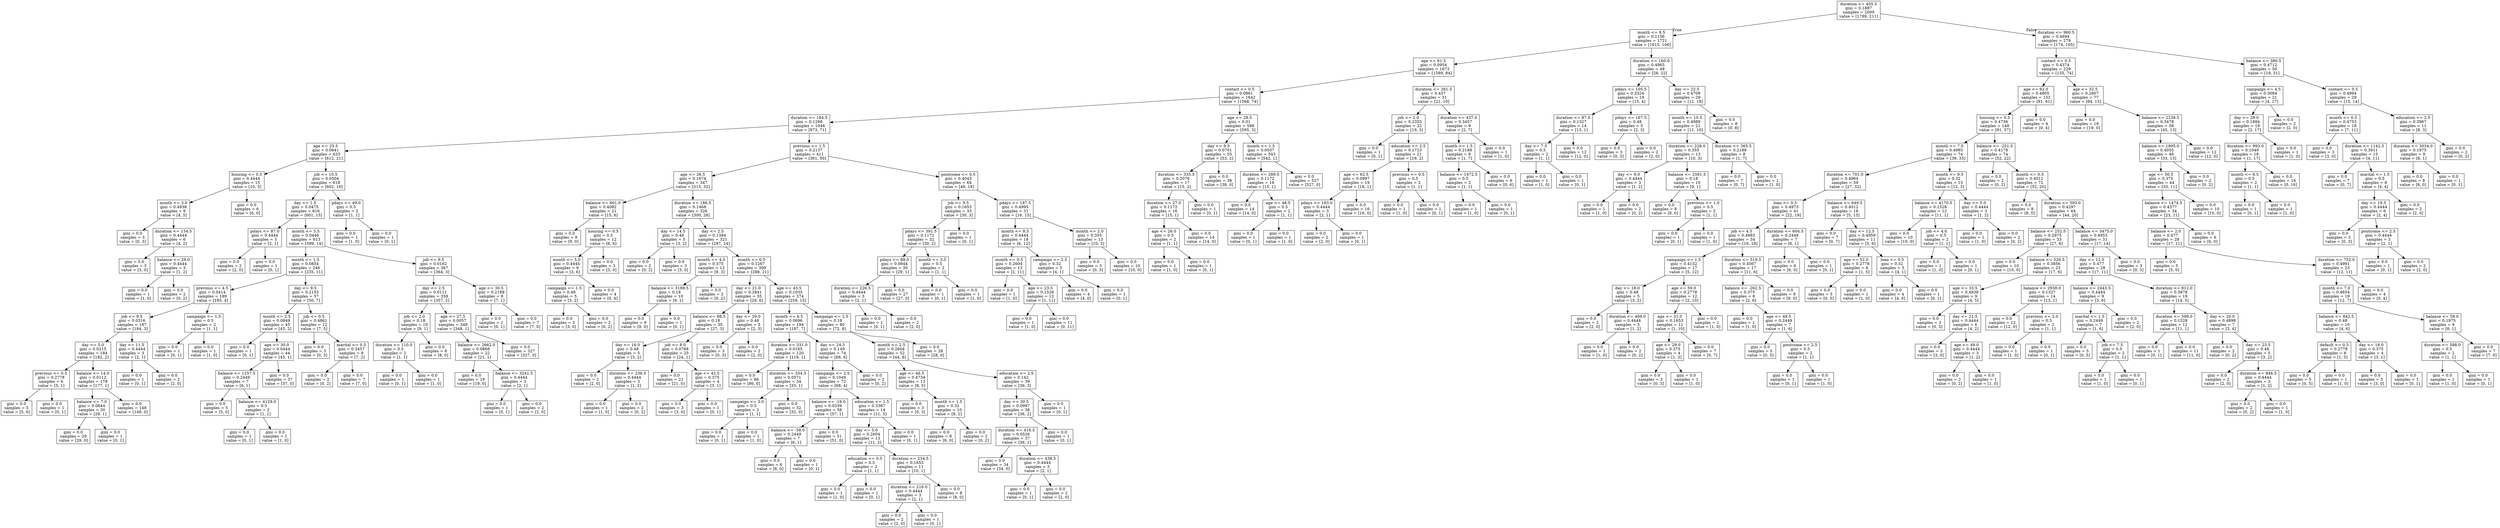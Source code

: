 digraph Tree {
node [shape=box] ;
0 [label="duration <= 455.5\ngini = 0.1887\nsamples = 2000\nvalue = [1789, 211]"] ;
1 [label="month <= 9.5\ngini = 0.1156\nsamples = 1721\nvalue = [1615, 106]"] ;
0 -> 1 [labeldistance=2.5, labelangle=45, headlabel="True"] ;
2 [label="age <= 61.5\ngini = 0.0954\nsamples = 1673\nvalue = [1589, 84]"] ;
1 -> 2 ;
3 [label="contact <= 0.5\ngini = 0.0861\nsamples = 1642\nvalue = [1568, 74]"] ;
2 -> 3 ;
4 [label="duration <= 184.5\ngini = 0.1268\nsamples = 1044\nvalue = [973, 71]"] ;
3 -> 4 ;
5 [label="age <= 25.5\ngini = 0.0641\nsamples = 633\nvalue = [612, 21]"] ;
4 -> 5 ;
6 [label="housing <= 0.5\ngini = 0.4444\nsamples = 15\nvalue = [10, 5]"] ;
5 -> 6 ;
7 [label="month <= 3.0\ngini = 0.4938\nsamples = 9\nvalue = [4, 5]"] ;
6 -> 7 ;
8 [label="gini = 0.0\nsamples = 3\nvalue = [0, 3]"] ;
7 -> 8 ;
9 [label="duration <= 134.5\ngini = 0.4444\nsamples = 6\nvalue = [4, 2]"] ;
7 -> 9 ;
10 [label="gini = 0.0\nsamples = 3\nvalue = [3, 0]"] ;
9 -> 10 ;
11 [label="balance <= 29.0\ngini = 0.4444\nsamples = 3\nvalue = [1, 2]"] ;
9 -> 11 ;
12 [label="gini = 0.0\nsamples = 1\nvalue = [1, 0]"] ;
11 -> 12 ;
13 [label="gini = 0.0\nsamples = 2\nvalue = [0, 2]"] ;
11 -> 13 ;
14 [label="gini = 0.0\nsamples = 6\nvalue = [6, 0]"] ;
6 -> 14 ;
15 [label="job <= 10.5\ngini = 0.0504\nsamples = 618\nvalue = [602, 16]"] ;
5 -> 15 ;
16 [label="day <= 1.5\ngini = 0.0475\nsamples = 616\nvalue = [601, 15]"] ;
15 -> 16 ;
17 [label="pdays <= 87.0\ngini = 0.4444\nsamples = 3\nvalue = [2, 1]"] ;
16 -> 17 ;
18 [label="gini = 0.0\nsamples = 2\nvalue = [2, 0]"] ;
17 -> 18 ;
19 [label="gini = 0.0\nsamples = 1\nvalue = [0, 1]"] ;
17 -> 19 ;
20 [label="month <= 3.5\ngini = 0.0446\nsamples = 613\nvalue = [599, 14]"] ;
16 -> 20 ;
21 [label="month <= 1.5\ngini = 0.0854\nsamples = 246\nvalue = [235, 11]"] ;
20 -> 21 ;
22 [label="previous <= 4.5\ngini = 0.0414\nsamples = 189\nvalue = [185, 4]"] ;
21 -> 22 ;
23 [label="job <= 9.5\ngini = 0.0316\nsamples = 187\nvalue = [184, 3]"] ;
22 -> 23 ;
24 [label="day <= 5.0\ngini = 0.0215\nsamples = 184\nvalue = [182, 2]"] ;
23 -> 24 ;
25 [label="previous <= 0.5\ngini = 0.2778\nsamples = 6\nvalue = [5, 1]"] ;
24 -> 25 ;
26 [label="gini = 0.0\nsamples = 5\nvalue = [5, 0]"] ;
25 -> 26 ;
27 [label="gini = 0.0\nsamples = 1\nvalue = [0, 1]"] ;
25 -> 27 ;
28 [label="balance <= 14.0\ngini = 0.0112\nsamples = 178\nvalue = [177, 1]"] ;
24 -> 28 ;
29 [label="balance <= 7.0\ngini = 0.0644\nsamples = 30\nvalue = [29, 1]"] ;
28 -> 29 ;
30 [label="gini = 0.0\nsamples = 29\nvalue = [29, 0]"] ;
29 -> 30 ;
31 [label="gini = 0.0\nsamples = 1\nvalue = [0, 1]"] ;
29 -> 31 ;
32 [label="gini = 0.0\nsamples = 148\nvalue = [148, 0]"] ;
28 -> 32 ;
33 [label="day <= 11.5\ngini = 0.4444\nsamples = 3\nvalue = [2, 1]"] ;
23 -> 33 ;
34 [label="gini = 0.0\nsamples = 1\nvalue = [0, 1]"] ;
33 -> 34 ;
35 [label="gini = 0.0\nsamples = 2\nvalue = [2, 0]"] ;
33 -> 35 ;
36 [label="campaign <= 1.5\ngini = 0.5\nsamples = 2\nvalue = [1, 1]"] ;
22 -> 36 ;
37 [label="gini = 0.0\nsamples = 1\nvalue = [0, 1]"] ;
36 -> 37 ;
38 [label="gini = 0.0\nsamples = 1\nvalue = [1, 0]"] ;
36 -> 38 ;
39 [label="day <= 9.5\ngini = 0.2155\nsamples = 57\nvalue = [50, 7]"] ;
21 -> 39 ;
40 [label="month <= 2.5\ngini = 0.0849\nsamples = 45\nvalue = [43, 2]"] ;
39 -> 40 ;
41 [label="gini = 0.0\nsamples = 1\nvalue = [0, 1]"] ;
40 -> 41 ;
42 [label="age <= 30.0\ngini = 0.0444\nsamples = 44\nvalue = [43, 1]"] ;
40 -> 42 ;
43 [label="balance <= 1257.5\ngini = 0.2449\nsamples = 7\nvalue = [6, 1]"] ;
42 -> 43 ;
44 [label="gini = 0.0\nsamples = 5\nvalue = [5, 0]"] ;
43 -> 44 ;
45 [label="balance <= 4129.0\ngini = 0.5\nsamples = 2\nvalue = [1, 1]"] ;
43 -> 45 ;
46 [label="gini = 0.0\nsamples = 1\nvalue = [0, 1]"] ;
45 -> 46 ;
47 [label="gini = 0.0\nsamples = 1\nvalue = [1, 0]"] ;
45 -> 47 ;
48 [label="gini = 0.0\nsamples = 37\nvalue = [37, 0]"] ;
42 -> 48 ;
49 [label="job <= 0.5\ngini = 0.4861\nsamples = 12\nvalue = [7, 5]"] ;
39 -> 49 ;
50 [label="gini = 0.0\nsamples = 3\nvalue = [0, 3]"] ;
49 -> 50 ;
51 [label="marital <= 0.5\ngini = 0.3457\nsamples = 9\nvalue = [7, 2]"] ;
49 -> 51 ;
52 [label="gini = 0.0\nsamples = 2\nvalue = [0, 2]"] ;
51 -> 52 ;
53 [label="gini = 0.0\nsamples = 7\nvalue = [7, 0]"] ;
51 -> 53 ;
54 [label="job <= 9.5\ngini = 0.0162\nsamples = 367\nvalue = [364, 3]"] ;
20 -> 54 ;
55 [label="day <= 2.5\ngini = 0.0111\nsamples = 359\nvalue = [357, 2]"] ;
54 -> 55 ;
56 [label="job <= 2.0\ngini = 0.18\nsamples = 10\nvalue = [9, 1]"] ;
55 -> 56 ;
57 [label="duration <= 110.0\ngini = 0.5\nsamples = 2\nvalue = [1, 1]"] ;
56 -> 57 ;
58 [label="gini = 0.0\nsamples = 1\nvalue = [0, 1]"] ;
57 -> 58 ;
59 [label="gini = 0.0\nsamples = 1\nvalue = [1, 0]"] ;
57 -> 59 ;
60 [label="gini = 0.0\nsamples = 8\nvalue = [8, 0]"] ;
56 -> 60 ;
61 [label="age <= 27.5\ngini = 0.0057\nsamples = 349\nvalue = [348, 1]"] ;
55 -> 61 ;
62 [label="balance <= 2662.0\ngini = 0.0868\nsamples = 22\nvalue = [21, 1]"] ;
61 -> 62 ;
63 [label="gini = 0.0\nsamples = 19\nvalue = [19, 0]"] ;
62 -> 63 ;
64 [label="balance <= 3241.5\ngini = 0.4444\nsamples = 3\nvalue = [2, 1]"] ;
62 -> 64 ;
65 [label="gini = 0.0\nsamples = 1\nvalue = [0, 1]"] ;
64 -> 65 ;
66 [label="gini = 0.0\nsamples = 2\nvalue = [2, 0]"] ;
64 -> 66 ;
67 [label="gini = 0.0\nsamples = 327\nvalue = [327, 0]"] ;
61 -> 67 ;
68 [label="age <= 30.5\ngini = 0.2188\nsamples = 8\nvalue = [7, 1]"] ;
54 -> 68 ;
69 [label="gini = 0.0\nsamples = 1\nvalue = [0, 1]"] ;
68 -> 69 ;
70 [label="gini = 0.0\nsamples = 7\nvalue = [7, 0]"] ;
68 -> 70 ;
71 [label="pdays <= 49.0\ngini = 0.5\nsamples = 2\nvalue = [1, 1]"] ;
15 -> 71 ;
72 [label="gini = 0.0\nsamples = 1\nvalue = [1, 0]"] ;
71 -> 72 ;
73 [label="gini = 0.0\nsamples = 1\nvalue = [0, 1]"] ;
71 -> 73 ;
74 [label="previous <= 1.5\ngini = 0.2137\nsamples = 411\nvalue = [361, 50]"] ;
4 -> 74 ;
75 [label="age <= 26.5\ngini = 0.1674\nsamples = 347\nvalue = [315, 32]"] ;
74 -> 75 ;
76 [label="balance <= 601.0\ngini = 0.4082\nsamples = 21\nvalue = [15, 6]"] ;
75 -> 76 ;
77 [label="gini = 0.0\nsamples = 9\nvalue = [9, 0]"] ;
76 -> 77 ;
78 [label="housing <= 0.5\ngini = 0.5\nsamples = 12\nvalue = [6, 6]"] ;
76 -> 78 ;
79 [label="month <= 5.0\ngini = 0.4444\nsamples = 9\nvalue = [3, 6]"] ;
78 -> 79 ;
80 [label="campaign <= 1.5\ngini = 0.48\nsamples = 5\nvalue = [3, 2]"] ;
79 -> 80 ;
81 [label="gini = 0.0\nsamples = 3\nvalue = [3, 0]"] ;
80 -> 81 ;
82 [label="gini = 0.0\nsamples = 2\nvalue = [0, 2]"] ;
80 -> 82 ;
83 [label="gini = 0.0\nsamples = 4\nvalue = [0, 4]"] ;
79 -> 83 ;
84 [label="gini = 0.0\nsamples = 3\nvalue = [3, 0]"] ;
78 -> 84 ;
85 [label="duration <= 186.5\ngini = 0.1468\nsamples = 326\nvalue = [300, 26]"] ;
75 -> 85 ;
86 [label="day <= 14.5\ngini = 0.48\nsamples = 5\nvalue = [3, 2]"] ;
85 -> 86 ;
87 [label="gini = 0.0\nsamples = 2\nvalue = [0, 2]"] ;
86 -> 87 ;
88 [label="gini = 0.0\nsamples = 3\nvalue = [3, 0]"] ;
86 -> 88 ;
89 [label="day <= 2.5\ngini = 0.1384\nsamples = 321\nvalue = [297, 24]"] ;
85 -> 89 ;
90 [label="month <= 4.0\ngini = 0.375\nsamples = 12\nvalue = [9, 3]"] ;
89 -> 90 ;
91 [label="balance <= 3189.5\ngini = 0.18\nsamples = 10\nvalue = [9, 1]"] ;
90 -> 91 ;
92 [label="gini = 0.0\nsamples = 9\nvalue = [9, 0]"] ;
91 -> 92 ;
93 [label="gini = 0.0\nsamples = 1\nvalue = [0, 1]"] ;
91 -> 93 ;
94 [label="gini = 0.0\nsamples = 2\nvalue = [0, 2]"] ;
90 -> 94 ;
95 [label="month <= 0.5\ngini = 0.1267\nsamples = 309\nvalue = [288, 21]"] ;
89 -> 95 ;
96 [label="day <= 21.0\ngini = 0.2841\nsamples = 35\nvalue = [29, 6]"] ;
95 -> 96 ;
97 [label="balance <= 88.5\ngini = 0.18\nsamples = 30\nvalue = [27, 3]"] ;
96 -> 97 ;
98 [label="day <= 16.0\ngini = 0.48\nsamples = 5\nvalue = [3, 2]"] ;
97 -> 98 ;
99 [label="gini = 0.0\nsamples = 2\nvalue = [2, 0]"] ;
98 -> 99 ;
100 [label="duration <= 236.5\ngini = 0.4444\nsamples = 3\nvalue = [1, 2]"] ;
98 -> 100 ;
101 [label="gini = 0.0\nsamples = 1\nvalue = [1, 0]"] ;
100 -> 101 ;
102 [label="gini = 0.0\nsamples = 2\nvalue = [0, 2]"] ;
100 -> 102 ;
103 [label="job <= 8.0\ngini = 0.0768\nsamples = 25\nvalue = [24, 1]"] ;
97 -> 103 ;
104 [label="gini = 0.0\nsamples = 21\nvalue = [21, 0]"] ;
103 -> 104 ;
105 [label="age <= 42.5\ngini = 0.375\nsamples = 4\nvalue = [3, 1]"] ;
103 -> 105 ;
106 [label="gini = 0.0\nsamples = 3\nvalue = [3, 0]"] ;
105 -> 106 ;
107 [label="gini = 0.0\nsamples = 1\nvalue = [0, 1]"] ;
105 -> 107 ;
108 [label="day <= 29.0\ngini = 0.48\nsamples = 5\nvalue = [2, 3]"] ;
96 -> 108 ;
109 [label="gini = 0.0\nsamples = 3\nvalue = [0, 3]"] ;
108 -> 109 ;
110 [label="gini = 0.0\nsamples = 2\nvalue = [2, 0]"] ;
108 -> 110 ;
111 [label="age <= 43.5\ngini = 0.1035\nsamples = 274\nvalue = [259, 15]"] ;
95 -> 111 ;
112 [label="month <= 6.5\ngini = 0.0696\nsamples = 194\nvalue = [187, 7]"] ;
111 -> 112 ;
113 [label="duration <= 331.0\ngini = 0.0165\nsamples = 120\nvalue = [119, 1]"] ;
112 -> 113 ;
114 [label="gini = 0.0\nsamples = 86\nvalue = [86, 0]"] ;
113 -> 114 ;
115 [label="duration <= 334.5\ngini = 0.0571\nsamples = 34\nvalue = [33, 1]"] ;
113 -> 115 ;
116 [label="campaign <= 3.0\ngini = 0.5\nsamples = 2\nvalue = [1, 1]"] ;
115 -> 116 ;
117 [label="gini = 0.0\nsamples = 1\nvalue = [0, 1]"] ;
116 -> 117 ;
118 [label="gini = 0.0\nsamples = 1\nvalue = [1, 0]"] ;
116 -> 118 ;
119 [label="gini = 0.0\nsamples = 32\nvalue = [32, 0]"] ;
115 -> 119 ;
120 [label="day <= 24.5\ngini = 0.149\nsamples = 74\nvalue = [68, 6]"] ;
112 -> 120 ;
121 [label="campaign <= 2.5\ngini = 0.1049\nsamples = 72\nvalue = [68, 4]"] ;
120 -> 121 ;
122 [label="balance <= -19.0\ngini = 0.0339\nsamples = 58\nvalue = [57, 1]"] ;
121 -> 122 ;
123 [label="balance <= -58.0\ngini = 0.2449\nsamples = 7\nvalue = [6, 1]"] ;
122 -> 123 ;
124 [label="gini = 0.0\nsamples = 6\nvalue = [6, 0]"] ;
123 -> 124 ;
125 [label="gini = 0.0\nsamples = 1\nvalue = [0, 1]"] ;
123 -> 125 ;
126 [label="gini = 0.0\nsamples = 51\nvalue = [51, 0]"] ;
122 -> 126 ;
127 [label="education <= 1.5\ngini = 0.3367\nsamples = 14\nvalue = [11, 3]"] ;
121 -> 127 ;
128 [label="day <= 5.0\ngini = 0.2604\nsamples = 13\nvalue = [11, 2]"] ;
127 -> 128 ;
129 [label="education <= 0.5\ngini = 0.5\nsamples = 2\nvalue = [1, 1]"] ;
128 -> 129 ;
130 [label="gini = 0.0\nsamples = 1\nvalue = [1, 0]"] ;
129 -> 130 ;
131 [label="gini = 0.0\nsamples = 1\nvalue = [0, 1]"] ;
129 -> 131 ;
132 [label="duration <= 234.5\ngini = 0.1653\nsamples = 11\nvalue = [10, 1]"] ;
128 -> 132 ;
133 [label="duration <= 216.0\ngini = 0.4444\nsamples = 3\nvalue = [2, 1]"] ;
132 -> 133 ;
134 [label="gini = 0.0\nsamples = 2\nvalue = [2, 0]"] ;
133 -> 134 ;
135 [label="gini = 0.0\nsamples = 1\nvalue = [0, 1]"] ;
133 -> 135 ;
136 [label="gini = 0.0\nsamples = 8\nvalue = [8, 0]"] ;
132 -> 136 ;
137 [label="gini = 0.0\nsamples = 1\nvalue = [0, 1]"] ;
127 -> 137 ;
138 [label="gini = 0.0\nsamples = 2\nvalue = [0, 2]"] ;
120 -> 138 ;
139 [label="campaign <= 2.5\ngini = 0.18\nsamples = 80\nvalue = [72, 8]"] ;
111 -> 139 ;
140 [label="month <= 2.5\ngini = 0.2604\nsamples = 52\nvalue = [44, 8]"] ;
139 -> 140 ;
141 [label="age <= 46.5\ngini = 0.4734\nsamples = 13\nvalue = [8, 5]"] ;
140 -> 141 ;
142 [label="gini = 0.0\nsamples = 3\nvalue = [0, 3]"] ;
141 -> 142 ;
143 [label="month <= 1.5\ngini = 0.32\nsamples = 10\nvalue = [8, 2]"] ;
141 -> 143 ;
144 [label="gini = 0.0\nsamples = 8\nvalue = [8, 0]"] ;
143 -> 144 ;
145 [label="gini = 0.0\nsamples = 2\nvalue = [0, 2]"] ;
143 -> 145 ;
146 [label="education <= 2.5\ngini = 0.142\nsamples = 39\nvalue = [36, 3]"] ;
140 -> 146 ;
147 [label="day <= 30.5\ngini = 0.0997\nsamples = 38\nvalue = [36, 2]"] ;
146 -> 147 ;
148 [label="duration <= 416.5\ngini = 0.0526\nsamples = 37\nvalue = [36, 1]"] ;
147 -> 148 ;
149 [label="gini = 0.0\nsamples = 34\nvalue = [34, 0]"] ;
148 -> 149 ;
150 [label="duration <= 438.5\ngini = 0.4444\nsamples = 3\nvalue = [2, 1]"] ;
148 -> 150 ;
151 [label="gini = 0.0\nsamples = 1\nvalue = [0, 1]"] ;
150 -> 151 ;
152 [label="gini = 0.0\nsamples = 2\nvalue = [2, 0]"] ;
150 -> 152 ;
153 [label="gini = 0.0\nsamples = 1\nvalue = [0, 1]"] ;
147 -> 153 ;
154 [label="gini = 0.0\nsamples = 1\nvalue = [0, 1]"] ;
146 -> 154 ;
155 [label="gini = 0.0\nsamples = 28\nvalue = [28, 0]"] ;
139 -> 155 ;
156 [label="poutcome <= 0.5\ngini = 0.4043\nsamples = 64\nvalue = [46, 18]"] ;
74 -> 156 ;
157 [label="job <= 9.5\ngini = 0.1653\nsamples = 33\nvalue = [30, 3]"] ;
156 -> 157 ;
158 [label="pdays <= 391.5\ngini = 0.1172\nsamples = 32\nvalue = [30, 2]"] ;
157 -> 158 ;
159 [label="pdays <= 89.0\ngini = 0.0644\nsamples = 30\nvalue = [29, 1]"] ;
158 -> 159 ;
160 [label="duration <= 226.5\ngini = 0.4444\nsamples = 3\nvalue = [2, 1]"] ;
159 -> 160 ;
161 [label="gini = 0.0\nsamples = 1\nvalue = [0, 1]"] ;
160 -> 161 ;
162 [label="gini = 0.0\nsamples = 2\nvalue = [2, 0]"] ;
160 -> 162 ;
163 [label="gini = 0.0\nsamples = 27\nvalue = [27, 0]"] ;
159 -> 163 ;
164 [label="month <= 3.5\ngini = 0.5\nsamples = 2\nvalue = [1, 1]"] ;
158 -> 164 ;
165 [label="gini = 0.0\nsamples = 1\nvalue = [0, 1]"] ;
164 -> 165 ;
166 [label="gini = 0.0\nsamples = 1\nvalue = [1, 0]"] ;
164 -> 166 ;
167 [label="gini = 0.0\nsamples = 1\nvalue = [0, 1]"] ;
157 -> 167 ;
168 [label="pdays <= 187.5\ngini = 0.4995\nsamples = 31\nvalue = [16, 15]"] ;
156 -> 168 ;
169 [label="month <= 8.5\ngini = 0.4444\nsamples = 18\nvalue = [6, 12]"] ;
168 -> 169 ;
170 [label="month <= 0.5\ngini = 0.2604\nsamples = 13\nvalue = [2, 11]"] ;
169 -> 170 ;
171 [label="gini = 0.0\nsamples = 1\nvalue = [1, 0]"] ;
170 -> 171 ;
172 [label="age <= 23.5\ngini = 0.1528\nsamples = 12\nvalue = [1, 11]"] ;
170 -> 172 ;
173 [label="gini = 0.0\nsamples = 1\nvalue = [1, 0]"] ;
172 -> 173 ;
174 [label="gini = 0.0\nsamples = 11\nvalue = [0, 11]"] ;
172 -> 174 ;
175 [label="campaign <= 2.5\ngini = 0.32\nsamples = 5\nvalue = [4, 1]"] ;
169 -> 175 ;
176 [label="gini = 0.0\nsamples = 4\nvalue = [4, 0]"] ;
175 -> 176 ;
177 [label="gini = 0.0\nsamples = 1\nvalue = [0, 1]"] ;
175 -> 177 ;
178 [label="month <= 2.0\ngini = 0.355\nsamples = 13\nvalue = [10, 3]"] ;
168 -> 178 ;
179 [label="gini = 0.0\nsamples = 3\nvalue = [0, 3]"] ;
178 -> 179 ;
180 [label="gini = 0.0\nsamples = 10\nvalue = [10, 0]"] ;
178 -> 180 ;
181 [label="age <= 28.5\ngini = 0.01\nsamples = 598\nvalue = [595, 3]"] ;
3 -> 181 ;
182 [label="day <= 9.5\ngini = 0.0701\nsamples = 55\nvalue = [53, 2]"] ;
181 -> 182 ;
183 [label="duration <= 333.5\ngini = 0.2076\nsamples = 17\nvalue = [15, 2]"] ;
182 -> 183 ;
184 [label="duration <= 27.0\ngini = 0.1172\nsamples = 16\nvalue = [15, 1]"] ;
183 -> 184 ;
185 [label="age <= 26.0\ngini = 0.5\nsamples = 2\nvalue = [1, 1]"] ;
184 -> 185 ;
186 [label="gini = 0.0\nsamples = 1\nvalue = [1, 0]"] ;
185 -> 186 ;
187 [label="gini = 0.0\nsamples = 1\nvalue = [0, 1]"] ;
185 -> 187 ;
188 [label="gini = 0.0\nsamples = 14\nvalue = [14, 0]"] ;
184 -> 188 ;
189 [label="gini = 0.0\nsamples = 1\nvalue = [0, 1]"] ;
183 -> 189 ;
190 [label="gini = 0.0\nsamples = 38\nvalue = [38, 0]"] ;
182 -> 190 ;
191 [label="month <= 1.5\ngini = 0.0037\nsamples = 543\nvalue = [542, 1]"] ;
181 -> 191 ;
192 [label="duration <= 289.5\ngini = 0.1172\nsamples = 16\nvalue = [15, 1]"] ;
191 -> 192 ;
193 [label="gini = 0.0\nsamples = 14\nvalue = [14, 0]"] ;
192 -> 193 ;
194 [label="age <= 48.5\ngini = 0.5\nsamples = 2\nvalue = [1, 1]"] ;
192 -> 194 ;
195 [label="gini = 0.0\nsamples = 1\nvalue = [0, 1]"] ;
194 -> 195 ;
196 [label="gini = 0.0\nsamples = 1\nvalue = [1, 0]"] ;
194 -> 196 ;
197 [label="gini = 0.0\nsamples = 527\nvalue = [527, 0]"] ;
191 -> 197 ;
198 [label="duration <= 261.5\ngini = 0.437\nsamples = 31\nvalue = [21, 10]"] ;
2 -> 198 ;
199 [label="job <= 2.0\ngini = 0.2355\nsamples = 22\nvalue = [19, 3]"] ;
198 -> 199 ;
200 [label="gini = 0.0\nsamples = 1\nvalue = [0, 1]"] ;
199 -> 200 ;
201 [label="education <= 2.5\ngini = 0.1723\nsamples = 21\nvalue = [19, 2]"] ;
199 -> 201 ;
202 [label="age <= 62.5\ngini = 0.0997\nsamples = 19\nvalue = [18, 1]"] ;
201 -> 202 ;
203 [label="pdays <= 183.0\ngini = 0.4444\nsamples = 3\nvalue = [2, 1]"] ;
202 -> 203 ;
204 [label="gini = 0.0\nsamples = 2\nvalue = [2, 0]"] ;
203 -> 204 ;
205 [label="gini = 0.0\nsamples = 1\nvalue = [0, 1]"] ;
203 -> 205 ;
206 [label="gini = 0.0\nsamples = 16\nvalue = [16, 0]"] ;
202 -> 206 ;
207 [label="previous <= 0.5\ngini = 0.5\nsamples = 2\nvalue = [1, 1]"] ;
201 -> 207 ;
208 [label="gini = 0.0\nsamples = 1\nvalue = [1, 0]"] ;
207 -> 208 ;
209 [label="gini = 0.0\nsamples = 1\nvalue = [0, 1]"] ;
207 -> 209 ;
210 [label="duration <= 437.0\ngini = 0.3457\nsamples = 9\nvalue = [2, 7]"] ;
198 -> 210 ;
211 [label="month <= 1.5\ngini = 0.2188\nsamples = 8\nvalue = [1, 7]"] ;
210 -> 211 ;
212 [label="balance <= 1472.5\ngini = 0.5\nsamples = 2\nvalue = [1, 1]"] ;
211 -> 212 ;
213 [label="gini = 0.0\nsamples = 1\nvalue = [1, 0]"] ;
212 -> 213 ;
214 [label="gini = 0.0\nsamples = 1\nvalue = [0, 1]"] ;
212 -> 214 ;
215 [label="gini = 0.0\nsamples = 6\nvalue = [0, 6]"] ;
211 -> 215 ;
216 [label="gini = 0.0\nsamples = 1\nvalue = [1, 0]"] ;
210 -> 216 ;
217 [label="duration <= 160.0\ngini = 0.4965\nsamples = 48\nvalue = [26, 22]"] ;
1 -> 217 ;
218 [label="pdays <= 105.5\ngini = 0.3324\nsamples = 19\nvalue = [15, 4]"] ;
217 -> 218 ;
219 [label="duration <= 87.0\ngini = 0.1327\nsamples = 14\nvalue = [13, 1]"] ;
218 -> 219 ;
220 [label="day <= 7.5\ngini = 0.5\nsamples = 2\nvalue = [1, 1]"] ;
219 -> 220 ;
221 [label="gini = 0.0\nsamples = 1\nvalue = [1, 0]"] ;
220 -> 221 ;
222 [label="gini = 0.0\nsamples = 1\nvalue = [0, 1]"] ;
220 -> 222 ;
223 [label="gini = 0.0\nsamples = 12\nvalue = [12, 0]"] ;
219 -> 223 ;
224 [label="pdays <= 167.5\ngini = 0.48\nsamples = 5\nvalue = [2, 3]"] ;
218 -> 224 ;
225 [label="gini = 0.0\nsamples = 3\nvalue = [0, 3]"] ;
224 -> 225 ;
226 [label="gini = 0.0\nsamples = 2\nvalue = [2, 0]"] ;
224 -> 226 ;
227 [label="day <= 22.5\ngini = 0.4709\nsamples = 29\nvalue = [11, 18]"] ;
217 -> 227 ;
228 [label="month <= 10.5\ngini = 0.4989\nsamples = 21\nvalue = [11, 10]"] ;
227 -> 228 ;
229 [label="duration <= 228.0\ngini = 0.355\nsamples = 13\nvalue = [10, 3]"] ;
228 -> 229 ;
230 [label="day <= 9.0\ngini = 0.4444\nsamples = 3\nvalue = [1, 2]"] ;
229 -> 230 ;
231 [label="gini = 0.0\nsamples = 1\nvalue = [1, 0]"] ;
230 -> 231 ;
232 [label="gini = 0.0\nsamples = 2\nvalue = [0, 2]"] ;
230 -> 232 ;
233 [label="balance <= 2591.5\ngini = 0.18\nsamples = 10\nvalue = [9, 1]"] ;
229 -> 233 ;
234 [label="gini = 0.0\nsamples = 8\nvalue = [8, 0]"] ;
233 -> 234 ;
235 [label="previous <= 1.0\ngini = 0.5\nsamples = 2\nvalue = [1, 1]"] ;
233 -> 235 ;
236 [label="gini = 0.0\nsamples = 1\nvalue = [0, 1]"] ;
235 -> 236 ;
237 [label="gini = 0.0\nsamples = 1\nvalue = [1, 0]"] ;
235 -> 237 ;
238 [label="duration <= 365.5\ngini = 0.2188\nsamples = 8\nvalue = [1, 7]"] ;
228 -> 238 ;
239 [label="gini = 0.0\nsamples = 7\nvalue = [0, 7]"] ;
238 -> 239 ;
240 [label="gini = 0.0\nsamples = 1\nvalue = [1, 0]"] ;
238 -> 240 ;
241 [label="gini = 0.0\nsamples = 8\nvalue = [0, 8]"] ;
227 -> 241 ;
242 [label="duration <= 960.5\ngini = 0.4694\nsamples = 279\nvalue = [174, 105]"] ;
0 -> 242 [labeldistance=2.5, labelangle=-45, headlabel="False"] ;
243 [label="contact <= 0.5\ngini = 0.4374\nsamples = 229\nvalue = [155, 74]"] ;
242 -> 243 ;
244 [label="age <= 62.0\ngini = 0.4805\nsamples = 152\nvalue = [91, 61]"] ;
243 -> 244 ;
245 [label="housing <= 0.5\ngini = 0.4736\nsamples = 148\nvalue = [91, 57]"] ;
244 -> 245 ;
246 [label="month <= 7.5\ngini = 0.4985\nsamples = 74\nvalue = [39, 35]"] ;
245 -> 246 ;
247 [label="duration <= 701.0\ngini = 0.4964\nsamples = 59\nvalue = [27, 32]"] ;
246 -> 247 ;
248 [label="loan <= 0.5\ngini = 0.4973\nsamples = 41\nvalue = [22, 19]"] ;
247 -> 248 ;
249 [label="job <= 4.5\ngini = 0.4983\nsamples = 34\nvalue = [16, 18]"] ;
248 -> 249 ;
250 [label="campaign <= 1.5\ngini = 0.4152\nsamples = 17\nvalue = [5, 12]"] ;
249 -> 250 ;
251 [label="day <= 18.0\ngini = 0.48\nsamples = 5\nvalue = [3, 2]"] ;
250 -> 251 ;
252 [label="gini = 0.0\nsamples = 2\nvalue = [2, 0]"] ;
251 -> 252 ;
253 [label="duration <= 469.0\ngini = 0.4444\nsamples = 3\nvalue = [1, 2]"] ;
251 -> 253 ;
254 [label="gini = 0.0\nsamples = 1\nvalue = [1, 0]"] ;
253 -> 254 ;
255 [label="gini = 0.0\nsamples = 2\nvalue = [0, 2]"] ;
253 -> 255 ;
256 [label="age <= 59.0\ngini = 0.2778\nsamples = 12\nvalue = [2, 10]"] ;
250 -> 256 ;
257 [label="age <= 31.0\ngini = 0.1653\nsamples = 11\nvalue = [1, 10]"] ;
256 -> 257 ;
258 [label="age <= 29.0\ngini = 0.375\nsamples = 4\nvalue = [1, 3]"] ;
257 -> 258 ;
259 [label="gini = 0.0\nsamples = 3\nvalue = [0, 3]"] ;
258 -> 259 ;
260 [label="gini = 0.0\nsamples = 1\nvalue = [1, 0]"] ;
258 -> 260 ;
261 [label="gini = 0.0\nsamples = 7\nvalue = [0, 7]"] ;
257 -> 261 ;
262 [label="gini = 0.0\nsamples = 1\nvalue = [1, 0]"] ;
256 -> 262 ;
263 [label="duration <= 519.5\ngini = 0.4567\nsamples = 17\nvalue = [11, 6]"] ;
249 -> 263 ;
264 [label="balance <= -262.5\ngini = 0.375\nsamples = 8\nvalue = [2, 6]"] ;
263 -> 264 ;
265 [label="gini = 0.0\nsamples = 1\nvalue = [1, 0]"] ;
264 -> 265 ;
266 [label="age <= 48.5\ngini = 0.2449\nsamples = 7\nvalue = [1, 6]"] ;
264 -> 266 ;
267 [label="gini = 0.0\nsamples = 5\nvalue = [0, 5]"] ;
266 -> 267 ;
268 [label="poutcome <= 2.5\ngini = 0.5\nsamples = 2\nvalue = [1, 1]"] ;
266 -> 268 ;
269 [label="gini = 0.0\nsamples = 1\nvalue = [0, 1]"] ;
268 -> 269 ;
270 [label="gini = 0.0\nsamples = 1\nvalue = [1, 0]"] ;
268 -> 270 ;
271 [label="gini = 0.0\nsamples = 9\nvalue = [9, 0]"] ;
263 -> 271 ;
272 [label="duration <= 604.5\ngini = 0.2449\nsamples = 7\nvalue = [6, 1]"] ;
248 -> 272 ;
273 [label="gini = 0.0\nsamples = 6\nvalue = [6, 0]"] ;
272 -> 273 ;
274 [label="gini = 0.0\nsamples = 1\nvalue = [0, 1]"] ;
272 -> 274 ;
275 [label="balance <= 649.5\ngini = 0.4012\nsamples = 18\nvalue = [5, 13]"] ;
247 -> 275 ;
276 [label="gini = 0.0\nsamples = 7\nvalue = [0, 7]"] ;
275 -> 276 ;
277 [label="day <= 12.5\ngini = 0.4959\nsamples = 11\nvalue = [5, 6]"] ;
275 -> 277 ;
278 [label="age <= 52.0\ngini = 0.2778\nsamples = 6\nvalue = [1, 5]"] ;
277 -> 278 ;
279 [label="gini = 0.0\nsamples = 5\nvalue = [0, 5]"] ;
278 -> 279 ;
280 [label="gini = 0.0\nsamples = 1\nvalue = [1, 0]"] ;
278 -> 280 ;
281 [label="loan <= 0.5\ngini = 0.32\nsamples = 5\nvalue = [4, 1]"] ;
277 -> 281 ;
282 [label="gini = 0.0\nsamples = 4\nvalue = [4, 0]"] ;
281 -> 282 ;
283 [label="gini = 0.0\nsamples = 1\nvalue = [0, 1]"] ;
281 -> 283 ;
284 [label="month <= 9.5\ngini = 0.32\nsamples = 15\nvalue = [12, 3]"] ;
246 -> 284 ;
285 [label="balance <= 4170.5\ngini = 0.1528\nsamples = 12\nvalue = [11, 1]"] ;
284 -> 285 ;
286 [label="gini = 0.0\nsamples = 10\nvalue = [10, 0]"] ;
285 -> 286 ;
287 [label="job <= 4.0\ngini = 0.5\nsamples = 2\nvalue = [1, 1]"] ;
285 -> 287 ;
288 [label="gini = 0.0\nsamples = 1\nvalue = [1, 0]"] ;
287 -> 288 ;
289 [label="gini = 0.0\nsamples = 1\nvalue = [0, 1]"] ;
287 -> 289 ;
290 [label="day <= 5.0\ngini = 0.4444\nsamples = 3\nvalue = [1, 2]"] ;
284 -> 290 ;
291 [label="gini = 0.0\nsamples = 1\nvalue = [1, 0]"] ;
290 -> 291 ;
292 [label="gini = 0.0\nsamples = 2\nvalue = [0, 2]"] ;
290 -> 292 ;
293 [label="balance <= -251.5\ngini = 0.4178\nsamples = 74\nvalue = [52, 22]"] ;
245 -> 293 ;
294 [label="gini = 0.0\nsamples = 2\nvalue = [0, 2]"] ;
293 -> 294 ;
295 [label="month <= 0.5\ngini = 0.4012\nsamples = 72\nvalue = [52, 20]"] ;
293 -> 295 ;
296 [label="gini = 0.0\nsamples = 8\nvalue = [8, 0]"] ;
295 -> 296 ;
297 [label="duration <= 593.0\ngini = 0.4297\nsamples = 64\nvalue = [44, 20]"] ;
295 -> 297 ;
298 [label="balance <= 252.5\ngini = 0.2975\nsamples = 33\nvalue = [27, 6]"] ;
297 -> 298 ;
299 [label="gini = 0.0\nsamples = 10\nvalue = [10, 0]"] ;
298 -> 299 ;
300 [label="balance <= 526.5\ngini = 0.3856\nsamples = 23\nvalue = [17, 6]"] ;
298 -> 300 ;
301 [label="age <= 33.5\ngini = 0.4938\nsamples = 9\nvalue = [4, 5]"] ;
300 -> 301 ;
302 [label="gini = 0.0\nsamples = 3\nvalue = [0, 3]"] ;
301 -> 302 ;
303 [label="day <= 21.5\ngini = 0.4444\nsamples = 6\nvalue = [4, 2]"] ;
301 -> 303 ;
304 [label="gini = 0.0\nsamples = 3\nvalue = [3, 0]"] ;
303 -> 304 ;
305 [label="age <= 49.0\ngini = 0.4444\nsamples = 3\nvalue = [1, 2]"] ;
303 -> 305 ;
306 [label="gini = 0.0\nsamples = 2\nvalue = [0, 2]"] ;
305 -> 306 ;
307 [label="gini = 0.0\nsamples = 1\nvalue = [1, 0]"] ;
305 -> 307 ;
308 [label="balance <= 2938.0\ngini = 0.1327\nsamples = 14\nvalue = [13, 1]"] ;
300 -> 308 ;
309 [label="gini = 0.0\nsamples = 12\nvalue = [12, 0]"] ;
308 -> 309 ;
310 [label="previous <= 2.0\ngini = 0.5\nsamples = 2\nvalue = [1, 1]"] ;
308 -> 310 ;
311 [label="gini = 0.0\nsamples = 1\nvalue = [1, 0]"] ;
310 -> 311 ;
312 [label="gini = 0.0\nsamples = 1\nvalue = [0, 1]"] ;
310 -> 312 ;
313 [label="balance <= 3475.0\ngini = 0.4953\nsamples = 31\nvalue = [17, 14]"] ;
297 -> 313 ;
314 [label="day <= 12.5\ngini = 0.477\nsamples = 28\nvalue = [17, 11]"] ;
313 -> 314 ;
315 [label="balance <= 2443.5\ngini = 0.4444\nsamples = 9\nvalue = [3, 6]"] ;
314 -> 315 ;
316 [label="marital <= 1.5\ngini = 0.2449\nsamples = 7\nvalue = [1, 6]"] ;
315 -> 316 ;
317 [label="gini = 0.0\nsamples = 5\nvalue = [0, 5]"] ;
316 -> 317 ;
318 [label="job <= 7.5\ngini = 0.5\nsamples = 2\nvalue = [1, 1]"] ;
316 -> 318 ;
319 [label="gini = 0.0\nsamples = 1\nvalue = [1, 0]"] ;
318 -> 319 ;
320 [label="gini = 0.0\nsamples = 1\nvalue = [0, 1]"] ;
318 -> 320 ;
321 [label="gini = 0.0\nsamples = 2\nvalue = [2, 0]"] ;
315 -> 321 ;
322 [label="duration <= 812.0\ngini = 0.3878\nsamples = 19\nvalue = [14, 5]"] ;
314 -> 322 ;
323 [label="duration <= 599.0\ngini = 0.1528\nsamples = 12\nvalue = [11, 1]"] ;
322 -> 323 ;
324 [label="gini = 0.0\nsamples = 1\nvalue = [0, 1]"] ;
323 -> 324 ;
325 [label="gini = 0.0\nsamples = 11\nvalue = [11, 0]"] ;
323 -> 325 ;
326 [label="day <= 20.0\ngini = 0.4898\nsamples = 7\nvalue = [3, 4]"] ;
322 -> 326 ;
327 [label="gini = 0.0\nsamples = 2\nvalue = [0, 2]"] ;
326 -> 327 ;
328 [label="day <= 23.5\ngini = 0.48\nsamples = 5\nvalue = [3, 2]"] ;
326 -> 328 ;
329 [label="gini = 0.0\nsamples = 2\nvalue = [2, 0]"] ;
328 -> 329 ;
330 [label="duration <= 946.5\ngini = 0.4444\nsamples = 3\nvalue = [1, 2]"] ;
328 -> 330 ;
331 [label="gini = 0.0\nsamples = 2\nvalue = [0, 2]"] ;
330 -> 331 ;
332 [label="gini = 0.0\nsamples = 1\nvalue = [1, 0]"] ;
330 -> 332 ;
333 [label="gini = 0.0\nsamples = 3\nvalue = [0, 3]"] ;
313 -> 333 ;
334 [label="gini = 0.0\nsamples = 4\nvalue = [0, 4]"] ;
244 -> 334 ;
335 [label="age <= 32.5\ngini = 0.2807\nsamples = 77\nvalue = [64, 13]"] ;
243 -> 335 ;
336 [label="gini = 0.0\nsamples = 19\nvalue = [19, 0]"] ;
335 -> 336 ;
337 [label="balance <= 2238.5\ngini = 0.3478\nsamples = 58\nvalue = [45, 13]"] ;
335 -> 337 ;
338 [label="balance <= 1895.0\ngini = 0.4055\nsamples = 46\nvalue = [33, 13]"] ;
337 -> 338 ;
339 [label="age <= 50.5\ngini = 0.375\nsamples = 44\nvalue = [33, 11]"] ;
338 -> 339 ;
340 [label="balance <= 1474.5\ngini = 0.4377\nsamples = 34\nvalue = [23, 11]"] ;
339 -> 340 ;
341 [label="balance <= 2.0\ngini = 0.477\nsamples = 28\nvalue = [17, 11]"] ;
340 -> 341 ;
342 [label="gini = 0.0\nsamples = 5\nvalue = [5, 0]"] ;
341 -> 342 ;
343 [label="duration <= 752.0\ngini = 0.4991\nsamples = 23\nvalue = [12, 11]"] ;
341 -> 343 ;
344 [label="month <= 7.0\ngini = 0.4654\nsamples = 19\nvalue = [12, 7]"] ;
343 -> 344 ;
345 [label="balance <= 842.5\ngini = 0.48\nsamples = 10\nvalue = [4, 6]"] ;
344 -> 345 ;
346 [label="default <= 0.5\ngini = 0.2778\nsamples = 6\nvalue = [1, 5]"] ;
345 -> 346 ;
347 [label="gini = 0.0\nsamples = 5\nvalue = [0, 5]"] ;
346 -> 347 ;
348 [label="gini = 0.0\nsamples = 1\nvalue = [1, 0]"] ;
346 -> 348 ;
349 [label="day <= 18.0\ngini = 0.375\nsamples = 4\nvalue = [3, 1]"] ;
345 -> 349 ;
350 [label="gini = 0.0\nsamples = 3\nvalue = [3, 0]"] ;
349 -> 350 ;
351 [label="gini = 0.0\nsamples = 1\nvalue = [0, 1]"] ;
349 -> 351 ;
352 [label="balance <= 59.0\ngini = 0.1975\nsamples = 9\nvalue = [8, 1]"] ;
344 -> 352 ;
353 [label="duration <= 588.0\ngini = 0.5\nsamples = 2\nvalue = [1, 1]"] ;
352 -> 353 ;
354 [label="gini = 0.0\nsamples = 1\nvalue = [1, 0]"] ;
353 -> 354 ;
355 [label="gini = 0.0\nsamples = 1\nvalue = [0, 1]"] ;
353 -> 355 ;
356 [label="gini = 0.0\nsamples = 7\nvalue = [7, 0]"] ;
352 -> 356 ;
357 [label="gini = 0.0\nsamples = 4\nvalue = [0, 4]"] ;
343 -> 357 ;
358 [label="gini = 0.0\nsamples = 6\nvalue = [6, 0]"] ;
340 -> 358 ;
359 [label="gini = 0.0\nsamples = 10\nvalue = [10, 0]"] ;
339 -> 359 ;
360 [label="gini = 0.0\nsamples = 2\nvalue = [0, 2]"] ;
338 -> 360 ;
361 [label="gini = 0.0\nsamples = 12\nvalue = [12, 0]"] ;
337 -> 361 ;
362 [label="balance <= 380.5\ngini = 0.4712\nsamples = 50\nvalue = [19, 31]"] ;
242 -> 362 ;
363 [label="campaign <= 4.5\ngini = 0.3084\nsamples = 21\nvalue = [4, 17]"] ;
362 -> 363 ;
364 [label="day <= 29.0\ngini = 0.1884\nsamples = 19\nvalue = [2, 17]"] ;
363 -> 364 ;
365 [label="duration <= 993.0\ngini = 0.1049\nsamples = 18\nvalue = [1, 17]"] ;
364 -> 365 ;
366 [label="month <= 6.5\ngini = 0.5\nsamples = 2\nvalue = [1, 1]"] ;
365 -> 366 ;
367 [label="gini = 0.0\nsamples = 1\nvalue = [0, 1]"] ;
366 -> 367 ;
368 [label="gini = 0.0\nsamples = 1\nvalue = [1, 0]"] ;
366 -> 368 ;
369 [label="gini = 0.0\nsamples = 16\nvalue = [0, 16]"] ;
365 -> 369 ;
370 [label="gini = 0.0\nsamples = 1\nvalue = [1, 0]"] ;
364 -> 370 ;
371 [label="gini = 0.0\nsamples = 2\nvalue = [2, 0]"] ;
363 -> 371 ;
372 [label="contact <= 0.5\ngini = 0.4994\nsamples = 29\nvalue = [15, 14]"] ;
362 -> 372 ;
373 [label="month <= 0.5\ngini = 0.4753\nsamples = 18\nvalue = [7, 11]"] ;
372 -> 373 ;
374 [label="gini = 0.0\nsamples = 3\nvalue = [3, 0]"] ;
373 -> 374 ;
375 [label="duration <= 1142.5\ngini = 0.3911\nsamples = 15\nvalue = [4, 11]"] ;
373 -> 375 ;
376 [label="gini = 0.0\nsamples = 7\nvalue = [0, 7]"] ;
375 -> 376 ;
377 [label="marital <= 1.5\ngini = 0.5\nsamples = 8\nvalue = [4, 4]"] ;
375 -> 377 ;
378 [label="day <= 19.5\ngini = 0.4444\nsamples = 6\nvalue = [2, 4]"] ;
377 -> 378 ;
379 [label="gini = 0.0\nsamples = 3\nvalue = [0, 3]"] ;
378 -> 379 ;
380 [label="poutcome <= 2.5\ngini = 0.4444\nsamples = 3\nvalue = [2, 1]"] ;
378 -> 380 ;
381 [label="gini = 0.0\nsamples = 1\nvalue = [0, 1]"] ;
380 -> 381 ;
382 [label="gini = 0.0\nsamples = 2\nvalue = [2, 0]"] ;
380 -> 382 ;
383 [label="gini = 0.0\nsamples = 2\nvalue = [2, 0]"] ;
377 -> 383 ;
384 [label="education <= 2.5\ngini = 0.3967\nsamples = 11\nvalue = [8, 3]"] ;
372 -> 384 ;
385 [label="duration <= 3034.0\ngini = 0.1975\nsamples = 9\nvalue = [8, 1]"] ;
384 -> 385 ;
386 [label="gini = 0.0\nsamples = 8\nvalue = [8, 0]"] ;
385 -> 386 ;
387 [label="gini = 0.0\nsamples = 1\nvalue = [0, 1]"] ;
385 -> 387 ;
388 [label="gini = 0.0\nsamples = 2\nvalue = [0, 2]"] ;
384 -> 388 ;
}